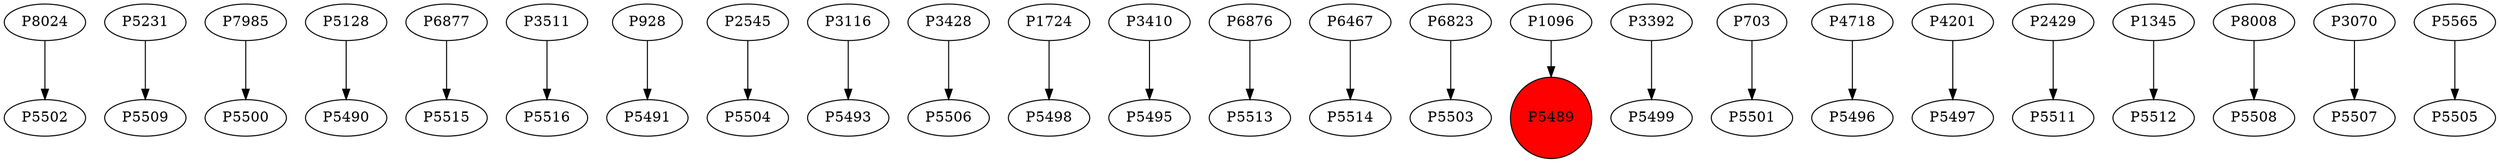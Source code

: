 digraph {
	P8024 -> P5502
	P5231 -> P5509
	P7985 -> P5500
	P5128 -> P5490
	P6877 -> P5515
	P3511 -> P5516
	P928 -> P5491
	P2545 -> P5504
	P3116 -> P5493
	P3428 -> P5506
	P1724 -> P5498
	P3410 -> P5495
	P6876 -> P5513
	P6467 -> P5514
	P6823 -> P5503
	P1096 -> P5489
	P3392 -> P5499
	P703 -> P5501
	P4718 -> P5496
	P4201 -> P5497
	P2429 -> P5511
	P1345 -> P5512
	P8008 -> P5508
	P3070 -> P5507
	P5565 -> P5505
	P5489 [shape=circle]
	P5489 [style=filled]
	P5489 [fillcolor=red]
}